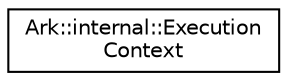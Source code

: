digraph "Graphical Class Hierarchy"
{
 // INTERACTIVE_SVG=YES
 // LATEX_PDF_SIZE
  edge [fontname="Helvetica",fontsize="10",labelfontname="Helvetica",labelfontsize="10"];
  node [fontname="Helvetica",fontsize="10",shape=record];
  rankdir="LR";
  Node0 [label="Ark::internal::Execution\lContext",height=0.2,width=0.4,color="black", fillcolor="white", style="filled",URL="$d0/daf/structArk_1_1internal_1_1ExecutionContext.html",tooltip=" "];
}
